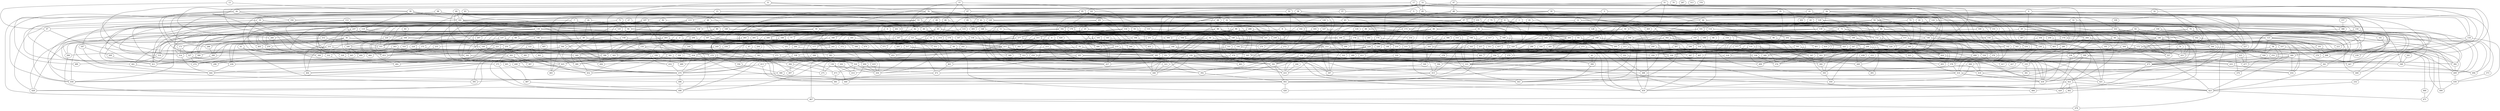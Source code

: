strict graph "nodes_500_p_0.01" {
 // Node definitions.
 0;
 1;
 2;
 3;
 4;
 5;
 6;
 7;
 8;
 9;
 10;
 11;
 12;
 13;
 14;
 15;
 16;
 17;
 18;
 19;
 20;
 21;
 22;
 23;
 24;
 25;
 26;
 27;
 28;
 29;
 30;
 31;
 32;
 33;
 34;
 35;
 36;
 37;
 38;
 39;
 40;
 41;
 42;
 43;
 44;
 45;
 46;
 47;
 48;
 49;
 50;
 51;
 52;
 53;
 54;
 55;
 56;
 57;
 58;
 59;
 60;
 61;
 62;
 63;
 64;
 65;
 66;
 67;
 68;
 69;
 70;
 71;
 72;
 73;
 74;
 75;
 76;
 77;
 78;
 79;
 80;
 81;
 82;
 83;
 84;
 85;
 86;
 87;
 88;
 89;
 90;
 91;
 92;
 93;
 94;
 95;
 96;
 97;
 98;
 99;
 100;
 101;
 102;
 103;
 104;
 105;
 106;
 107;
 108;
 109;
 110;
 111;
 112;
 113;
 114;
 115;
 116;
 117;
 118;
 119;
 120;
 121;
 122;
 123;
 124;
 125;
 126;
 127;
 128;
 129;
 130;
 131;
 132;
 133;
 134;
 135;
 136;
 137;
 138;
 139;
 140;
 141;
 142;
 143;
 144;
 145;
 146;
 147;
 148;
 149;
 150;
 151;
 152;
 153;
 154;
 155;
 156;
 157;
 158;
 159;
 160;
 161;
 162;
 163;
 164;
 165;
 166;
 167;
 168;
 169;
 170;
 171;
 172;
 173;
 174;
 175;
 176;
 177;
 178;
 179;
 180;
 181;
 182;
 183;
 184;
 185;
 186;
 187;
 188;
 189;
 190;
 191;
 192;
 193;
 194;
 195;
 196;
 197;
 198;
 199;
 200;
 201;
 202;
 203;
 204;
 205;
 206;
 207;
 208;
 209;
 210;
 211;
 212;
 213;
 214;
 215;
 216;
 217;
 218;
 219;
 220;
 221;
 222;
 223;
 224;
 225;
 226;
 227;
 228;
 229;
 230;
 231;
 232;
 233;
 234;
 235;
 236;
 237;
 238;
 239;
 240;
 241;
 242;
 243;
 244;
 245;
 246;
 247;
 248;
 249;
 250;
 251;
 252;
 253;
 254;
 255;
 256;
 257;
 258;
 259;
 260;
 261;
 262;
 263;
 264;
 265;
 266;
 267;
 268;
 269;
 270;
 271;
 272;
 273;
 274;
 275;
 276;
 277;
 278;
 279;
 280;
 281;
 282;
 283;
 284;
 285;
 286;
 287;
 288;
 289;
 290;
 291;
 292;
 293;
 294;
 295;
 296;
 297;
 298;
 299;
 300;
 301;
 302;
 303;
 304;
 305;
 306;
 307;
 308;
 309;
 310;
 311;
 312;
 313;
 314;
 315;
 316;
 317;
 318;
 319;
 320;
 321;
 322;
 323;
 324;
 325;
 326;
 327;
 328;
 329;
 330;
 331;
 332;
 333;
 334;
 335;
 336;
 337;
 338;
 339;
 340;
 341;
 342;
 343;
 344;
 345;
 346;
 347;
 348;
 349;
 350;
 351;
 352;
 353;
 354;
 355;
 356;
 357;
 358;
 359;
 360;
 361;
 362;
 363;
 364;
 365;
 366;
 367;
 368;
 369;
 370;
 371;
 372;
 373;
 374;
 375;
 376;
 377;
 378;
 379;
 380;
 381;
 382;
 383;
 384;
 385;
 386;
 387;
 388;
 389;
 390;
 391;
 392;
 393;
 394;
 395;
 396;
 397;
 398;
 399;
 400;
 401;
 402;
 403;
 404;
 405;
 406;
 407;
 408;
 409;
 410;
 411;
 412;
 413;
 414;
 415;
 416;
 417;
 418;
 419;
 420;
 421;
 422;
 423;
 424;
 425;
 426;
 427;
 428;
 429;
 430;
 431;
 432;
 433;
 434;
 435;
 436;
 437;
 438;
 439;
 440;
 441;
 442;
 443;
 444;
 445;
 446;
 447;
 448;
 449;
 450;
 451;
 452;
 453;
 454;
 455;
 456;
 457;
 458;
 459;
 460;
 461;
 462;
 463;
 464;
 465;
 466;
 467;
 468;
 469;
 470;
 471;
 472;
 473;
 474;
 475;
 476;
 477;
 478;
 479;
 480;
 481;
 482;
 483;
 484;
 485;
 486;
 487;
 488;
 489;
 490;
 491;
 492;
 493;
 494;
 495;
 496;
 497;
 498;
 499;

 // Edge definitions.
 0 -- 108;
 0 -- 245;
 0 -- 312;
 0 -- 493;
 1 -- 102;
 1 -- 220;
 1 -- 226;
 1 -- 373;
 2 -- 78;
 2 -- 464;
 3 -- 37;
 3 -- 128;
 3 -- 239;
 4 -- 218;
 4 -- 399;
 4 -- 486;
 5 -- 8;
 5 -- 267;
 5 -- 306;
 6 -- 64;
 6 -- 123;
 6 -- 172;
 6 -- 229;
 6 -- 234;
 7 -- 30;
 7 -- 177;
 7 -- 250;
 7 -- 357;
 7 -- 395;
 7 -- 411;
 8 -- 179;
 8 -- 188;
 8 -- 194;
 8 -- 276;
 8 -- 361;
 8 -- 415;
 8 -- 450;
 8 -- 458;
 9 -- 152;
 9 -- 432;
 10 -- 90;
 10 -- 377;
 10 -- 447;
 10 -- 499;
 11 -- 22;
 11 -- 146;
 11 -- 217;
 11 -- 278;
 11 -- 343;
 12 -- 257;
 12 -- 261;
 12 -- 267;
 12 -- 355;
 12 -- 403;
 12 -- 468;
 13 -- 39;
 13 -- 97;
 14 -- 50;
 14 -- 223;
 14 -- 403;
 15 -- 46;
 15 -- 67;
 15 -- 116;
 15 -- 167;
 16 -- 54;
 16 -- 118;
 17 -- 45;
 17 -- 142;
 17 -- 226;
 17 -- 448;
 17 -- 453;
 18 -- 37;
 18 -- 170;
 18 -- 251;
 18 -- 308;
 18 -- 311;
 18 -- 431;
 19 -- 30;
 19 -- 187;
 19 -- 365;
 19 -- 396;
 19 -- 441;
 19 -- 445;
 20 -- 101;
 20 -- 186;
 20 -- 226;
 20 -- 257;
 20 -- 325;
 20 -- 434;
 21 -- 124;
 21 -- 142;
 21 -- 146;
 21 -- 233;
 21 -- 279;
 21 -- 492;
 22 -- 84;
 22 -- 217;
 22 -- 489;
 23 -- 32;
 23 -- 40;
 23 -- 234;
 23 -- 458;
 23 -- 463;
 23 -- 467;
 24 -- 28;
 24 -- 94;
 24 -- 406;
 24 -- 453;
 25 -- 108;
 25 -- 219;
 25 -- 268;
 25 -- 277;
 25 -- 468;
 26 -- 41;
 26 -- 171;
 26 -- 192;
 26 -- 393;
 26 -- 399;
 26 -- 400;
 27 -- 55;
 27 -- 328;
 28 -- 224;
 28 -- 365;
 28 -- 411;
 28 -- 424;
 29 -- 123;
 29 -- 333;
 29 -- 357;
 29 -- 367;
 29 -- 437;
 30 -- 134;
 30 -- 137;
 30 -- 234;
 31 -- 76;
 31 -- 366;
 31 -- 390;
 31 -- 434;
 32 -- 44;
 32 -- 173;
 32 -- 179;
 32 -- 274;
 32 -- 333;
 32 -- 355;
 32 -- 446;
 33 -- 45;
 33 -- 77;
 33 -- 159;
 33 -- 226;
 33 -- 236;
 33 -- 268;
 33 -- 351;
 33 -- 383;
 34 -- 75;
 34 -- 118;
 34 -- 139;
 34 -- 150;
 34 -- 161;
 34 -- 189;
 34 -- 247;
 34 -- 331;
 34 -- 403;
 35 -- 144;
 35 -- 155;
 35 -- 218;
 35 -- 236;
 35 -- 348;
 35 -- 451;
 35 -- 494;
 36 -- 183;
 36 -- 246;
 36 -- 259;
 36 -- 351;
 36 -- 389;
 36 -- 397;
 36 -- 464;
 37 -- 73;
 37 -- 180;
 37 -- 200;
 37 -- 210;
 37 -- 433;
 37 -- 469;
 37 -- 482;
 38 -- 53;
 38 -- 140;
 38 -- 218;
 38 -- 222;
 38 -- 264;
 38 -- 387;
 38 -- 455;
 39 -- 119;
 39 -- 149;
 39 -- 161;
 39 -- 288;
 39 -- 329;
 39 -- 378;
 39 -- 480;
 40 -- 119;
 40 -- 264;
 40 -- 343;
 40 -- 404;
 40 -- 451;
 41 -- 61;
 41 -- 148;
 41 -- 179;
 41 -- 271;
 41 -- 299;
 41 -- 433;
 42 -- 300;
 43 -- 79;
 43 -- 290;
 43 -- 405;
 44 -- 350;
 44 -- 370;
 44 -- 431;
 44 -- 438;
 45 -- 59;
 45 -- 64;
 45 -- 351;
 45 -- 408;
 46 -- 65;
 46 -- 171;
 46 -- 176;
 46 -- 353;
 46 -- 364;
 46 -- 382;
 47 -- 48;
 47 -- 229;
 47 -- 325;
 48 -- 58;
 48 -- 66;
 48 -- 107;
 48 -- 229;
 49 -- 65;
 49 -- 97;
 49 -- 238;
 50 -- 144;
 50 -- 162;
 50 -- 168;
 50 -- 242;
 51 -- 79;
 51 -- 95;
 51 -- 213;
 51 -- 260;
 51 -- 281;
 51 -- 403;
 51 -- 447;
 52 -- 129;
 52 -- 281;
 52 -- 365;
 52 -- 470;
 53 -- 114;
 53 -- 125;
 53 -- 184;
 53 -- 197;
 53 -- 230;
 53 -- 411;
 53 -- 459;
 53 -- 473;
 54 -- 66;
 54 -- 154;
 54 -- 227;
 54 -- 295;
 54 -- 319;
 54 -- 366;
 54 -- 438;
 54 -- 468;
 55 -- 77;
 55 -- 96;
 55 -- 183;
 55 -- 193;
 55 -- 219;
 55 -- 283;
 55 -- 310;
 55 -- 321;
 55 -- 355;
 55 -- 374;
 56 -- 217;
 56 -- 304;
 56 -- 358;
 56 -- 446;
 56 -- 486;
 57 -- 120;
 57 -- 180;
 58 -- 164;
 58 -- 427;
 58 -- 435;
 58 -- 477;
 59 -- 201;
 59 -- 234;
 59 -- 265;
 59 -- 441;
 59 -- 488;
 60 -- 100;
 60 -- 161;
 60 -- 250;
 60 -- 351;
 60 -- 432;
 61 -- 399;
 61 -- 496;
 62 -- 105;
 62 -- 238;
 62 -- 303;
 62 -- 346;
 62 -- 348;
 62 -- 357;
 62 -- 370;
 62 -- 390;
 62 -- 400;
 63 -- 133;
 63 -- 161;
 63 -- 224;
 64 -- 114;
 64 -- 143;
 64 -- 202;
 64 -- 456;
 65 -- 69;
 65 -- 167;
 65 -- 180;
 65 -- 283;
 65 -- 437;
 65 -- 460;
 66 -- 152;
 66 -- 156;
 66 -- 276;
 66 -- 312;
 66 -- 320;
 66 -- 357;
 66 -- 394;
 66 -- 410;
 67 -- 85;
 67 -- 189;
 67 -- 387;
 67 -- 397;
 68 -- 88;
 68 -- 94;
 68 -- 128;
 68 -- 270;
 68 -- 321;
 68 -- 328;
 69 -- 100;
 69 -- 337;
 69 -- 342;
 71 -- 94;
 71 -- 130;
 71 -- 151;
 71 -- 231;
 71 -- 298;
 71 -- 327;
 71 -- 437;
 72 -- 89;
 72 -- 156;
 72 -- 290;
 72 -- 374;
 72 -- 388;
 73 -- 199;
 73 -- 325;
 73 -- 361;
 73 -- 378;
 74 -- 357;
 74 -- 431;
 75 -- 151;
 75 -- 456;
 76 -- 82;
 76 -- 113;
 76 -- 120;
 76 -- 176;
 76 -- 314;
 76 -- 322;
 76 -- 323;
 78 -- 289;
 78 -- 293;
 78 -- 385;
 78 -- 390;
 78 -- 464;
 79 -- 170;
 79 -- 309;
 79 -- 370;
 79 -- 386;
 80 -- 169;
 80 -- 174;
 80 -- 266;
 80 -- 343;
 81 -- 111;
 81 -- 163;
 81 -- 173;
 82 -- 189;
 82 -- 203;
 82 -- 318;
 82 -- 319;
 82 -- 339;
 82 -- 428;
 83 -- 168;
 84 -- 369;
 84 -- 407;
 84 -- 426;
 85 -- 115;
 85 -- 277;
 85 -- 495;
 86 -- 296;
 87 -- 356;
 87 -- 362;
 88 -- 306;
 88 -- 321;
 88 -- 324;
 88 -- 378;
 88 -- 391;
 89 -- 193;
 89 -- 210;
 89 -- 285;
 89 -- 342;
 89 -- 357;
 90 -- 178;
 90 -- 191;
 90 -- 277;
 90 -- 282;
 90 -- 409;
 91 -- 207;
 91 -- 278;
 92 -- 237;
 92 -- 443;
 93 -- 226;
 93 -- 290;
 93 -- 325;
 93 -- 406;
 94 -- 158;
 94 -- 256;
 94 -- 259;
 94 -- 305;
 94 -- 451;
 95 -- 121;
 95 -- 172;
 95 -- 192;
 95 -- 296;
 95 -- 391;
 95 -- 415;
 95 -- 428;
 95 -- 495;
 96 -- 142;
 96 -- 235;
 96 -- 421;
 97 -- 314;
 97 -- 458;
 98 -- 108;
 98 -- 124;
 98 -- 227;
 98 -- 332;
 98 -- 342;
 98 -- 411;
 99 -- 183;
 99 -- 198;
 99 -- 295;
 99 -- 334;
 99 -- 385;
 99 -- 446;
 99 -- 483;
 100 -- 385;
 100 -- 394;
 100 -- 444;
 101 -- 169;
 101 -- 186;
 101 -- 202;
 101 -- 260;
 101 -- 459;
 102 -- 186;
 102 -- 274;
 102 -- 470;
 103 -- 198;
 103 -- 284;
 103 -- 350;
 103 -- 463;
 104 -- 233;
 104 -- 403;
 104 -- 431;
 104 -- 456;
 104 -- 462;
 105 -- 159;
 105 -- 442;
 106 -- 143;
 106 -- 324;
 106 -- 382;
 106 -- 429;
 107 -- 114;
 107 -- 162;
 107 -- 362;
 107 -- 405;
 107 -- 411;
 107 -- 470;
 108 -- 175;
 108 -- 317;
 108 -- 372;
 108 -- 395;
 108 -- 486;
 109 -- 222;
 110 -- 295;
 110 -- 499;
 111 -- 298;
 111 -- 333;
 111 -- 390;
 111 -- 403;
 112 -- 237;
 112 -- 298;
 112 -- 353;
 112 -- 355;
 112 -- 361;
 112 -- 375;
 112 -- 453;
 113 -- 119;
 113 -- 279;
 113 -- 303;
 113 -- 408;
 113 -- 470;
 114 -- 146;
 114 -- 152;
 114 -- 285;
 114 -- 288;
 114 -- 409;
 115 -- 189;
 115 -- 259;
 116 -- 140;
 116 -- 240;
 116 -- 256;
 116 -- 266;
 116 -- 306;
 116 -- 411;
 117 -- 242;
 117 -- 311;
 118 -- 282;
 118 -- 348;
 118 -- 430;
 119 -- 168;
 119 -- 190;
 119 -- 327;
 120 -- 138;
 120 -- 148;
 120 -- 252;
 120 -- 495;
 121 -- 219;
 121 -- 375;
 121 -- 463;
 122 -- 363;
 122 -- 383;
 122 -- 452;
 122 -- 482;
 123 -- 164;
 123 -- 191;
 123 -- 223;
 123 -- 358;
 123 -- 412;
 124 -- 150;
 124 -- 442;
 125 -- 420;
 125 -- 436;
 126 -- 127;
 126 -- 243;
 126 -- 245;
 127 -- 178;
 127 -- 398;
 127 -- 447;
 127 -- 483;
 128 -- 350;
 128 -- 443;
 129 -- 130;
 129 -- 152;
 129 -- 227;
 129 -- 243;
 129 -- 437;
 129 -- 478;
 130 -- 197;
 130 -- 437;
 130 -- 453;
 131 -- 218;
 131 -- 275;
 131 -- 421;
 132 -- 381;
 132 -- 382;
 132 -- 497;
 132 -- 498;
 133 -- 196;
 133 -- 285;
 133 -- 344;
 134 -- 231;
 134 -- 499;
 135 -- 169;
 135 -- 289;
 136 -- 275;
 136 -- 414;
 136 -- 440;
 136 -- 472;
 137 -- 175;
 137 -- 275;
 137 -- 421;
 137 -- 444;
 138 -- 196;
 138 -- 259;
 138 -- 285;
 138 -- 294;
 138 -- 297;
 138 -- 453;
 139 -- 152;
 139 -- 211;
 139 -- 228;
 139 -- 307;
 139 -- 370;
 139 -- 488;
 140 -- 249;
 140 -- 334;
 140 -- 336;
 140 -- 383;
 141 -- 155;
 141 -- 182;
 141 -- 420;
 141 -- 449;
 141 -- 465;
 142 -- 252;
 142 -- 416;
 142 -- 442;
 143 -- 226;
 143 -- 318;
 143 -- 322;
 143 -- 424;
 143 -- 436;
 143 -- 459;
 144 -- 210;
 144 -- 418;
 144 -- 443;
 145 -- 240;
 145 -- 245;
 145 -- 449;
 146 -- 194;
 146 -- 236;
 146 -- 280;
 146 -- 318;
 146 -- 344;
 146 -- 360;
 147 -- 292;
 148 -- 391;
 148 -- 497;
 149 -- 170;
 149 -- 251;
 149 -- 297;
 149 -- 382;
 149 -- 428;
 149 -- 440;
 150 -- 211;
 150 -- 232;
 150 -- 439;
 150 -- 494;
 151 -- 236;
 152 -- 349;
 152 -- 403;
 153 -- 190;
 153 -- 258;
 153 -- 307;
 154 -- 177;
 154 -- 190;
 155 -- 182;
 155 -- 271;
 155 -- 344;
 155 -- 427;
 156 -- 172;
 156 -- 234;
 156 -- 377;
 157 -- 388;
 158 -- 159;
 158 -- 171;
 158 -- 380;
 158 -- 409;
 158 -- 433;
 159 -- 322;
 159 -- 341;
 159 -- 425;
 160 -- 181;
 160 -- 220;
 160 -- 345;
 160 -- 346;
 160 -- 409;
 161 -- 196;
 161 -- 208;
 161 -- 371;
 161 -- 387;
 161 -- 411;
 162 -- 477;
 163 -- 271;
 163 -- 347;
 163 -- 402;
 163 -- 442;
 164 -- 475;
 165 -- 177;
 165 -- 365;
 165 -- 479;
 166 -- 347;
 166 -- 415;
 166 -- 489;
 166 -- 498;
 167 -- 228;
 167 -- 288;
 167 -- 353;
 168 -- 177;
 168 -- 310;
 168 -- 458;
 168 -- 460;
 169 -- 295;
 169 -- 340;
 170 -- 361;
 170 -- 377;
 171 -- 314;
 171 -- 327;
 172 -- 238;
 172 -- 276;
 172 -- 490;
 173 -- 190;
 173 -- 211;
 173 -- 224;
 173 -- 252;
 173 -- 296;
 174 -- 250;
 174 -- 292;
 174 -- 331;
 174 -- 369;
 174 -- 374;
 175 -- 314;
 175 -- 328;
 175 -- 370;
 176 -- 210;
 176 -- 249;
 176 -- 344;
 176 -- 412;
 176 -- 459;
 177 -- 206;
 178 -- 194;
 178 -- 272;
 178 -- 289;
 178 -- 295;
 178 -- 360;
 179 -- 214;
 179 -- 216;
 179 -- 295;
 179 -- 340;
 179 -- 371;
 180 -- 325;
 180 -- 422;
 180 -- 449;
 181 -- 239;
 182 -- 184;
 182 -- 200;
 182 -- 229;
 182 -- 268;
 182 -- 312;
 182 -- 498;
 183 -- 456;
 184 -- 194;
 184 -- 429;
 184 -- 436;
 185 -- 402;
 185 -- 416;
 185 -- 424;
 185 -- 474;
 186 -- 195;
 186 -- 227;
 186 -- 247;
 186 -- 337;
 186 -- 417;
 186 -- 431;
 186 -- 454;
 187 -- 269;
 187 -- 444;
 188 -- 286;
 188 -- 382;
 188 -- 451;
 188 -- 461;
 189 -- 301;
 189 -- 433;
 190 -- 276;
 190 -- 404;
 191 -- 268;
 191 -- 370;
 191 -- 381;
 191 -- 490;
 192 -- 261;
 192 -- 319;
 193 -- 210;
 193 -- 233;
 194 -- 274;
 194 -- 458;
 194 -- 459;
 195 -- 218;
 196 -- 217;
 196 -- 221;
 196 -- 363;
 196 -- 485;
 197 -- 248;
 197 -- 338;
 197 -- 422;
 198 -- 247;
 198 -- 303;
 198 -- 333;
 198 -- 400;
 198 -- 470;
 199 -- 281;
 199 -- 337;
 199 -- 433;
 200 -- 250;
 200 -- 253;
 200 -- 284;
 201 -- 246;
 201 -- 290;
 202 -- 209;
 202 -- 218;
 202 -- 223;
 202 -- 461;
 203 -- 245;
 203 -- 282;
 203 -- 310;
 203 -- 355;
 203 -- 392;
 203 -- 458;
 204 -- 362;
 205 -- 451;
 206 -- 333;
 206 -- 356;
 206 -- 404;
 207 -- 257;
 207 -- 322;
 208 -- 230;
 208 -- 283;
 208 -- 293;
 208 -- 321;
 208 -- 445;
 209 -- 239;
 209 -- 393;
 209 -- 463;
 210 -- 316;
 210 -- 358;
 210 -- 498;
 211 -- 217;
 211 -- 229;
 211 -- 389;
 212 -- 221;
 212 -- 366;
 213 -- 266;
 213 -- 289;
 213 -- 352;
 213 -- 447;
 214 -- 300;
 214 -- 405;
 215 -- 285;
 215 -- 437;
 215 -- 452;
 216 -- 233;
 216 -- 443;
 217 -- 254;
 217 -- 293;
 217 -- 400;
 217 -- 424;
 217 -- 470;
 218 -- 323;
 218 -- 361;
 219 -- 336;
 219 -- 366;
 219 -- 384;
 219 -- 412;
 220 -- 246;
 221 -- 285;
 221 -- 307;
 221 -- 314;
 221 -- 369;
 221 -- 445;
 222 -- 238;
 222 -- 279;
 222 -- 283;
 222 -- 344;
 222 -- 386;
 222 -- 390;
 222 -- 418;
 224 -- 342;
 225 -- 477;
 229 -- 278;
 229 -- 339;
 229 -- 349;
 229 -- 389;
 229 -- 391;
 229 -- 435;
 230 -- 253;
 231 -- 271;
 231 -- 319;
 231 -- 352;
 231 -- 474;
 232 -- 423;
 233 -- 289;
 233 -- 312;
 233 -- 336;
 234 -- 334;
 235 -- 453;
 235 -- 460;
 236 -- 285;
 236 -- 416;
 236 -- 454;
 237 -- 294;
 237 -- 325;
 237 -- 366;
 237 -- 453;
 238 -- 439;
 238 -- 454;
 238 -- 472;
 240 -- 446;
 241 -- 348;
 242 -- 320;
 242 -- 351;
 242 -- 409;
 243 -- 270;
 243 -- 299;
 243 -- 333;
 243 -- 352;
 243 -- 392;
 243 -- 457;
 244 -- 433;
 245 -- 383;
 245 -- 419;
 245 -- 452;
 246 -- 400;
 246 -- 445;
 246 -- 478;
 247 -- 252;
 247 -- 254;
 247 -- 307;
 247 -- 347;
 247 -- 400;
 248 -- 279;
 249 -- 324;
 249 -- 453;
 250 -- 396;
 250 -- 482;
 251 -- 364;
 251 -- 410;
 252 -- 348;
 252 -- 475;
 253 -- 279;
 253 -- 303;
 253 -- 397;
 253 -- 412;
 253 -- 431;
 254 -- 401;
 254 -- 450;
 255 -- 449;
 256 -- 475;
 257 -- 354;
 257 -- 493;
 258 -- 434;
 259 -- 375;
 260 -- 332;
 261 -- 264;
 261 -- 404;
 261 -- 472;
 262 -- 414;
 263 -- 357;
 263 -- 399;
 263 -- 411;
 263 -- 470;
 264 -- 280;
 264 -- 335;
 264 -- 393;
 264 -- 475;
 265 -- 270;
 265 -- 355;
 266 -- 467;
 267 -- 374;
 267 -- 407;
 267 -- 412;
 267 -- 426;
 267 -- 491;
 268 -- 447;
 268 -- 477;
 269 -- 474;
 271 -- 324;
 272 -- 365;
 273 -- 300;
 273 -- 351;
 273 -- 439;
 274 -- 467;
 274 -- 488;
 276 -- 493;
 277 -- 371;
 277 -- 396;
 277 -- 455;
 277 -- 486;
 278 -- 300;
 279 -- 356;
 280 -- 335;
 280 -- 365;
 280 -- 439;
 281 -- 354;
 281 -- 431;
 282 -- 340;
 283 -- 329;
 283 -- 349;
 283 -- 391;
 283 -- 429;
 283 -- 459;
 284 -- 305;
 284 -- 365;
 285 -- 418;
 285 -- 436;
 286 -- 354;
 286 -- 359;
 288 -- 389;
 289 -- 320;
 290 -- 397;
 291 -- 321;
 291 -- 455;
 291 -- 486;
 291 -- 495;
 292 -- 343;
 292 -- 394;
 293 -- 298;
 293 -- 324;
 293 -- 333;
 293 -- 423;
 294 -- 317;
 294 -- 326;
 294 -- 380;
 294 -- 392;
 294 -- 398;
 296 -- 407;
 296 -- 439;
 296 -- 453;
 297 -- 380;
 299 -- 315;
 299 -- 359;
 299 -- 413;
 300 -- 443;
 301 -- 309;
 301 -- 312;
 301 -- 342;
 301 -- 475;
 302 -- 311;
 302 -- 355;
 302 -- 358;
 302 -- 374;
 302 -- 493;
 303 -- 360;
 303 -- 427;
 303 -- 437;
 304 -- 407;
 304 -- 423;
 304 -- 431;
 305 -- 387;
 305 -- 425;
 305 -- 444;
 306 -- 329;
 306 -- 396;
 307 -- 393;
 308 -- 418;
 308 -- 450;
 308 -- 473;
 309 -- 402;
 309 -- 429;
 309 -- 435;
 311 -- 379;
 312 -- 425;
 312 -- 459;
 314 -- 444;
 315 -- 475;
 316 -- 324;
 316 -- 335;
 317 -- 332;
 317 -- 340;
 317 -- 357;
 318 -- 358;
 318 -- 368;
 318 -- 379;
 318 -- 382;
 318 -- 475;
 319 -- 441;
 320 -- 397;
 321 -- 336;
 321 -- 473;
 323 -- 446;
 324 -- 414;
 324 -- 456;
 324 -- 473;
 324 -- 476;
 325 -- 347;
 326 -- 489;
 327 -- 335;
 327 -- 448;
 327 -- 474;
 328 -- 482;
 329 -- 338;
 329 -- 348;
 330 -- 402;
 330 -- 425;
 331 -- 349;
 331 -- 414;
 332 -- 401;
 333 -- 418;
 333 -- 496;
 334 -- 439;
 335 -- 381;
 336 -- 374;
 336 -- 375;
 336 -- 417;
 337 -- 471;
 338 -- 375;
 338 -- 404;
 339 -- 380;
 339 -- 391;
 339 -- 409;
 339 -- 432;
 339 -- 446;
 339 -- 483;
 341 -- 380;
 341 -- 384;
 341 -- 397;
 341 -- 432;
 342 -- 452;
 343 -- 489;
 344 -- 438;
 344 -- 466;
 345 -- 359;
 345 -- 390;
 346 -- 396;
 348 -- 494;
 350 -- 360;
 350 -- 424;
 350 -- 434;
 350 -- 437;
 351 -- 446;
 352 -- 499;
 353 -- 463;
 354 -- 382;
 354 -- 463;
 354 -- 472;
 354 -- 484;
 355 -- 366;
 355 -- 369;
 356 -- 368;
 358 -- 391;
 358 -- 439;
 360 -- 393;
 361 -- 423;
 362 -- 375;
 362 -- 394;
 363 -- 425;
 364 -- 399;
 364 -- 445;
 364 -- 465;
 364 -- 481;
 365 -- 378;
 365 -- 470;
 366 -- 411;
 368 -- 395;
 368 -- 443;
 369 -- 406;
 369 -- 452;
 371 -- 451;
 373 -- 430;
 375 -- 498;
 377 -- 394;
 377 -- 408;
 378 -- 416;
 378 -- 454;
 378 -- 488;
 379 -- 394;
 382 -- 409;
 384 -- 392;
 384 -- 497;
 386 -- 392;
 388 -- 476;
 389 -- 480;
 390 -- 391;
 390 -- 423;
 390 -- 454;
 390 -- 476;
 391 -- 402;
 391 -- 433;
 391 -- 481;
 392 -- 402;
 393 -- 450;
 394 -- 415;
 396 -- 406;
 396 -- 428;
 396 -- 449;
 398 -- 456;
 400 -- 411;
 401 -- 487;
 402 -- 426;
 402 -- 428;
 402 -- 484;
 404 -- 416;
 404 -- 440;
 404 -- 456;
 405 -- 445;
 408 -- 416;
 409 -- 430;
 412 -- 430;
 412 -- 433;
 412 -- 448;
 413 -- 452;
 413 -- 481;
 415 -- 439;
 415 -- 458;
 416 -- 421;
 416 -- 439;
 416 -- 440;
 418 -- 422;
 419 -- 456;
 421 -- 423;
 422 -- 423;
 422 -- 429;
 422 -- 459;
 422 -- 462;
 423 -- 471;
 424 -- 477;
 425 -- 464;
 425 -- 465;
 430 -- 490;
 432 -- 470;
 434 -- 436;
 434 -- 470;
 434 -- 475;
 435 -- 468;
 436 -- 444;
 441 -- 464;
 448 -- 452;
 449 -- 491;
 462 -- 467;
 463 -- 472;
 466 -- 471;
 467 -- 478;
 470 -- 496;
 472 -- 481;
 473 -- 481;
 475 -- 484;
 475 -- 494;
 487 -- 498;
 496 -- 498;
}